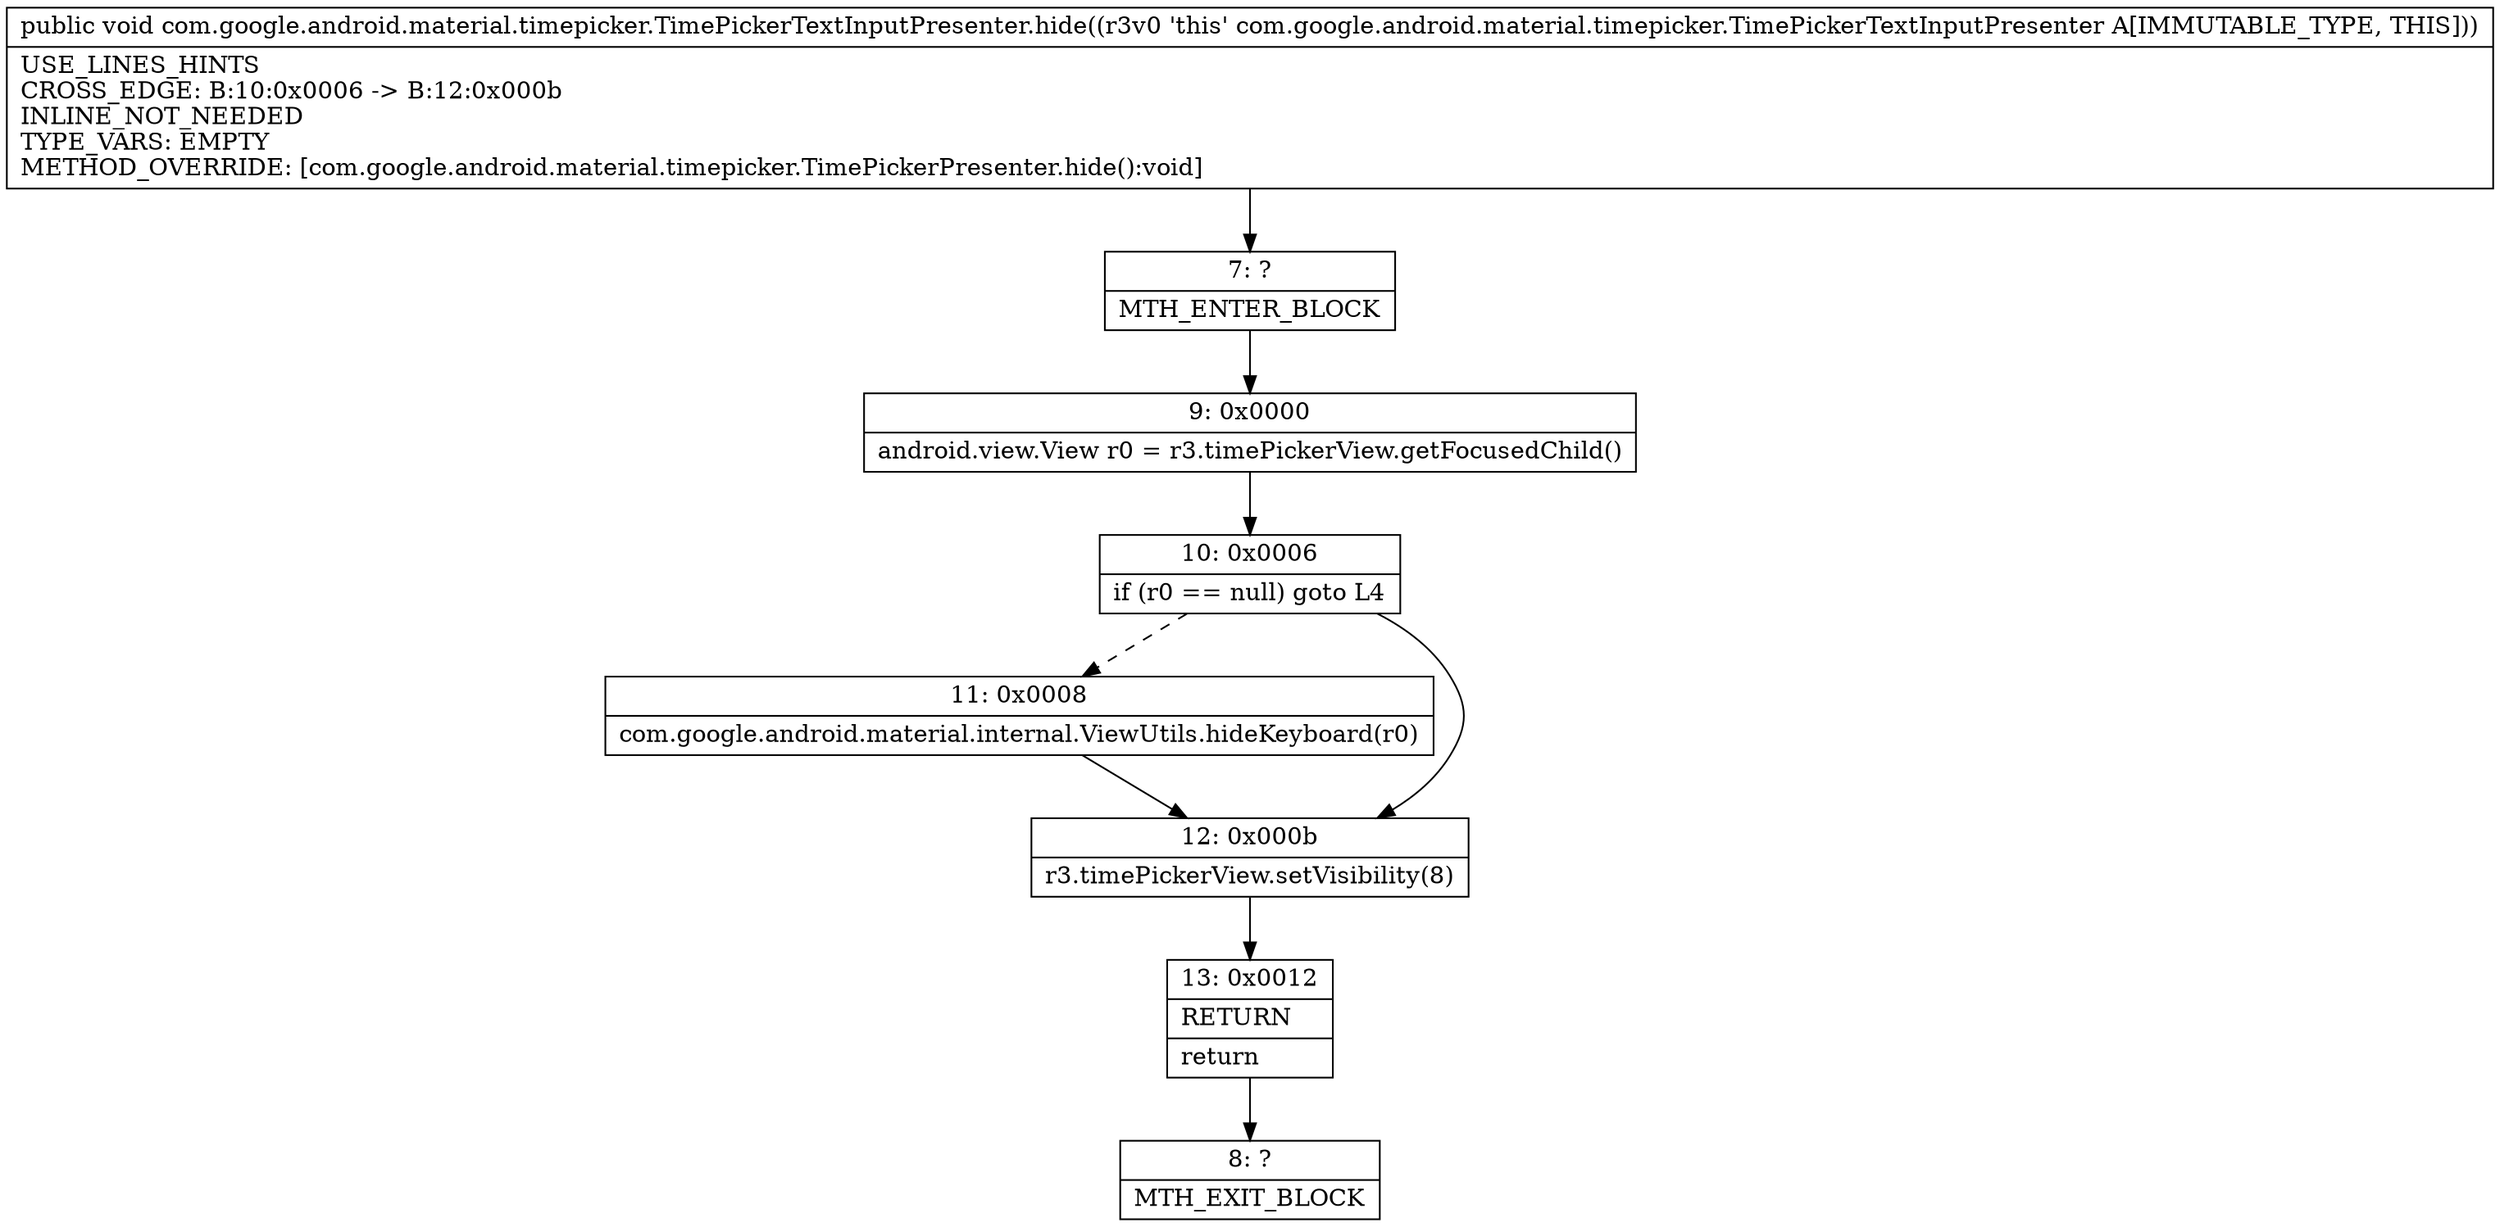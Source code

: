digraph "CFG forcom.google.android.material.timepicker.TimePickerTextInputPresenter.hide()V" {
Node_7 [shape=record,label="{7\:\ ?|MTH_ENTER_BLOCK\l}"];
Node_9 [shape=record,label="{9\:\ 0x0000|android.view.View r0 = r3.timePickerView.getFocusedChild()\l}"];
Node_10 [shape=record,label="{10\:\ 0x0006|if (r0 == null) goto L4\l}"];
Node_11 [shape=record,label="{11\:\ 0x0008|com.google.android.material.internal.ViewUtils.hideKeyboard(r0)\l}"];
Node_12 [shape=record,label="{12\:\ 0x000b|r3.timePickerView.setVisibility(8)\l}"];
Node_13 [shape=record,label="{13\:\ 0x0012|RETURN\l|return\l}"];
Node_8 [shape=record,label="{8\:\ ?|MTH_EXIT_BLOCK\l}"];
MethodNode[shape=record,label="{public void com.google.android.material.timepicker.TimePickerTextInputPresenter.hide((r3v0 'this' com.google.android.material.timepicker.TimePickerTextInputPresenter A[IMMUTABLE_TYPE, THIS]))  | USE_LINES_HINTS\lCROSS_EDGE: B:10:0x0006 \-\> B:12:0x000b\lINLINE_NOT_NEEDED\lTYPE_VARS: EMPTY\lMETHOD_OVERRIDE: [com.google.android.material.timepicker.TimePickerPresenter.hide():void]\l}"];
MethodNode -> Node_7;Node_7 -> Node_9;
Node_9 -> Node_10;
Node_10 -> Node_11[style=dashed];
Node_10 -> Node_12;
Node_11 -> Node_12;
Node_12 -> Node_13;
Node_13 -> Node_8;
}

